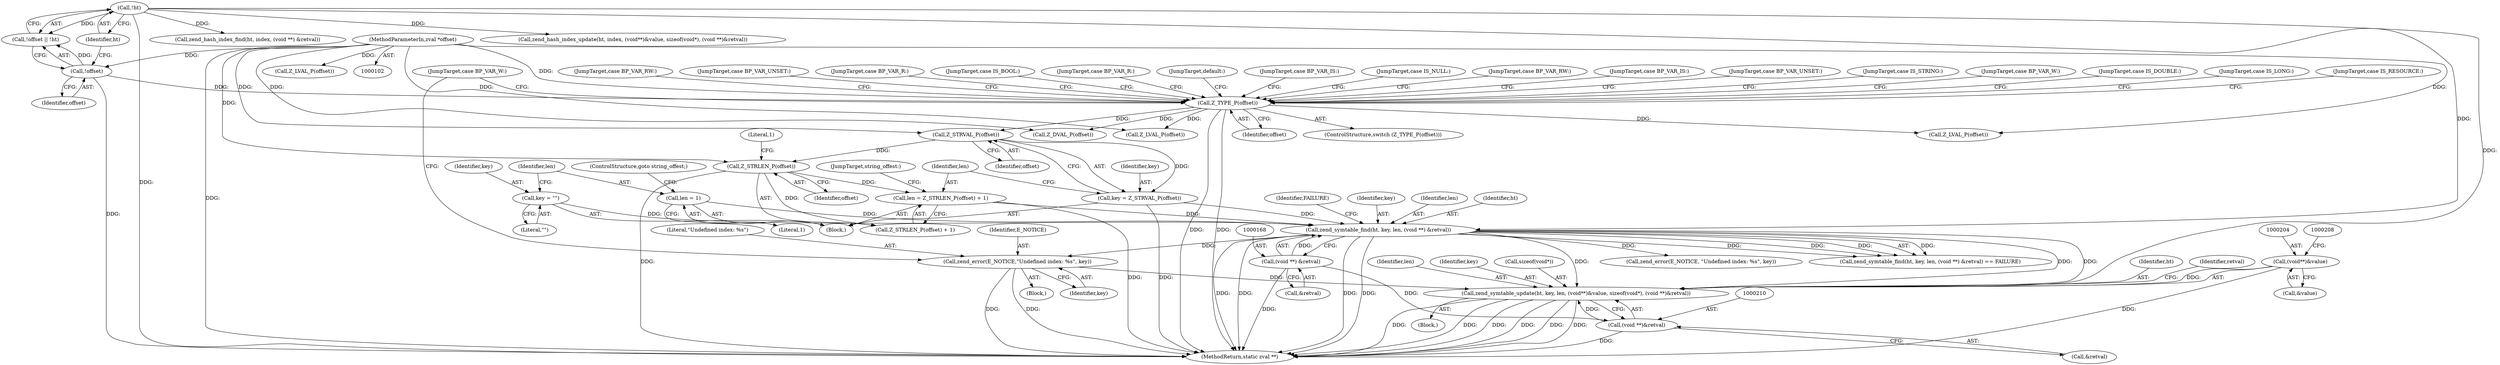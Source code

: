 digraph "0_php-src_ecb7f58a069be0dec4a6131b6351a761f808f22e?w=1_0@API" {
"1000199" [label="(Call,zend_symtable_update(ht, key, len, (void**)&value, sizeof(void*), (void **)&retval))"];
"1000116" [label="(Call,!ht)"];
"1000163" [label="(Call,zend_symtable_find(ht, key, len, (void **) &retval))"];
"1000150" [label="(Call,key = Z_STRVAL_P(offset))"];
"1000152" [label="(Call,Z_STRVAL_P(offset))"];
"1000146" [label="(Call,Z_TYPE_P(offset))"];
"1000114" [label="(Call,!offset)"];
"1000105" [label="(MethodParameterIn,zval *offset)"];
"1000216" [label="(Call,key = \"\")"];
"1000154" [label="(Call,len = Z_STRLEN_P(offset) + 1)"];
"1000157" [label="(Call,Z_STRLEN_P(offset))"];
"1000219" [label="(Call,len = 1)"];
"1000167" [label="(Call,(void **) &retval)"];
"1000190" [label="(Call,zend_error(E_NOTICE,\"Undefined index: %s\", key))"];
"1000203" [label="(Call,(void**)&value)"];
"1000209" [label="(Call,(void **)&retval)"];
"1000158" [label="(Identifier,offset)"];
"1000221" [label="(Literal,1)"];
"1000169" [label="(Call,&retval)"];
"1000209" [label="(Call,(void **)&retval)"];
"1000192" [label="(Literal,\"Undefined index: %s\")"];
"1000163" [label="(Call,zend_symtable_find(ht, key, len, (void **) &retval))"];
"1000199" [label="(Call,zend_symtable_update(ht, key, len, (void**)&value, sizeof(void*), (void **)&retval))"];
"1000113" [label="(Call,!offset || !ht)"];
"1000115" [label="(Identifier,offset)"];
"1000227" [label="(Call,Z_LVAL_P(offset))"];
"1000194" [label="(JumpTarget,case BP_VAR_W:)"];
"1000280" [label="(JumpTarget,case BP_VAR_RW:)"];
"1000175" [label="(Block,)"];
"1000255" [label="(Call,zend_hash_index_find(ht, index, (void **) &retval))"];
"1000190" [label="(Call,zend_error(E_NOTICE,\"Undefined index: %s\", key))"];
"1000160" [label="(JumpTarget,string_offest:)"];
"1000324" [label="(MethodReturn,static zval **)"];
"1000211" [label="(Call,&retval)"];
"1000200" [label="(Identifier,ht)"];
"1000290" [label="(Call,zend_hash_index_update(ht, index, (void**)&value, sizeof(void*), (void **)&retval))"];
"1000146" [label="(Call,Z_TYPE_P(offset))"];
"1000193" [label="(Identifier,key)"];
"1000205" [label="(Call,&value)"];
"1000150" [label="(Call,key = Z_STRVAL_P(offset))"];
"1000147" [label="(Identifier,offset)"];
"1000177" [label="(Call,zend_error(E_NOTICE, \"Undefined index: %s\", key))"];
"1000182" [label="(JumpTarget,case BP_VAR_IS:)"];
"1000219" [label="(Call,len = 1)"];
"1000156" [label="(Call,Z_STRLEN_P(offset) + 1)"];
"1000222" [label="(ControlStructure,goto string_offest;)"];
"1000181" [label="(JumpTarget,case BP_VAR_UNSET:)"];
"1000214" [label="(Identifier,retval)"];
"1000149" [label="(JumpTarget,case IS_STRING:)"];
"1000155" [label="(Identifier,len)"];
"1000195" [label="(Block,)"];
"1000171" [label="(Identifier,FAILURE)"];
"1000216" [label="(Call,key = \"\")"];
"1000162" [label="(Call,zend_symtable_find(ht, key, len, (void **) &retval) == FAILURE)"];
"1000285" [label="(JumpTarget,case BP_VAR_W:)"];
"1000191" [label="(Identifier,E_NOTICE)"];
"1000231" [label="(JumpTarget,case IS_DOUBLE:)"];
"1000151" [label="(Identifier,key)"];
"1000165" [label="(Identifier,key)"];
"1000251" [label="(Call,Z_LVAL_P(offset))"];
"1000233" [label="(JumpTarget,case IS_LONG:)"];
"1000202" [label="(Identifier,len)"];
"1000201" [label="(Identifier,key)"];
"1000223" [label="(JumpTarget,case IS_RESOURCE:)"];
"1000116" [label="(Call,!ht)"];
"1000105" [label="(MethodParameterIn,zval *offset)"];
"1000189" [label="(JumpTarget,case BP_VAR_RW:)"];
"1000152" [label="(Call,Z_STRVAL_P(offset))"];
"1000245" [label="(Call,Z_DVAL_P(offset))"];
"1000153" [label="(Identifier,offset)"];
"1000114" [label="(Call,!offset)"];
"1000229" [label="(Call,Z_LVAL_P(offset))"];
"1000159" [label="(Literal,1)"];
"1000166" [label="(Identifier,len)"];
"1000272" [label="(JumpTarget,case BP_VAR_UNSET:)"];
"1000217" [label="(Identifier,key)"];
"1000117" [label="(Identifier,ht)"];
"1000164" [label="(Identifier,ht)"];
"1000148" [label="(Block,)"];
"1000157" [label="(Call,Z_STRLEN_P(offset))"];
"1000176" [label="(JumpTarget,case BP_VAR_R:)"];
"1000232" [label="(JumpTarget,case IS_BOOL:)"];
"1000267" [label="(JumpTarget,case BP_VAR_R:)"];
"1000305" [label="(JumpTarget,default:)"];
"1000145" [label="(ControlStructure,switch (Z_TYPE_P(offset)))"];
"1000273" [label="(JumpTarget,case BP_VAR_IS:)"];
"1000220" [label="(Identifier,len)"];
"1000207" [label="(Call,sizeof(void*))"];
"1000203" [label="(Call,(void**)&value)"];
"1000215" [label="(JumpTarget,case IS_NULL:)"];
"1000154" [label="(Call,len = Z_STRLEN_P(offset) + 1)"];
"1000167" [label="(Call,(void **) &retval)"];
"1000218" [label="(Literal,\"\")"];
"1000199" -> "1000195"  [label="AST: "];
"1000199" -> "1000209"  [label="CFG: "];
"1000200" -> "1000199"  [label="AST: "];
"1000201" -> "1000199"  [label="AST: "];
"1000202" -> "1000199"  [label="AST: "];
"1000203" -> "1000199"  [label="AST: "];
"1000207" -> "1000199"  [label="AST: "];
"1000209" -> "1000199"  [label="AST: "];
"1000214" -> "1000199"  [label="CFG: "];
"1000199" -> "1000324"  [label="DDG: "];
"1000199" -> "1000324"  [label="DDG: "];
"1000199" -> "1000324"  [label="DDG: "];
"1000199" -> "1000324"  [label="DDG: "];
"1000199" -> "1000324"  [label="DDG: "];
"1000199" -> "1000324"  [label="DDG: "];
"1000116" -> "1000199"  [label="DDG: "];
"1000163" -> "1000199"  [label="DDG: "];
"1000163" -> "1000199"  [label="DDG: "];
"1000163" -> "1000199"  [label="DDG: "];
"1000190" -> "1000199"  [label="DDG: "];
"1000203" -> "1000199"  [label="DDG: "];
"1000209" -> "1000199"  [label="DDG: "];
"1000116" -> "1000113"  [label="AST: "];
"1000116" -> "1000117"  [label="CFG: "];
"1000117" -> "1000116"  [label="AST: "];
"1000113" -> "1000116"  [label="CFG: "];
"1000116" -> "1000324"  [label="DDG: "];
"1000116" -> "1000113"  [label="DDG: "];
"1000116" -> "1000163"  [label="DDG: "];
"1000116" -> "1000255"  [label="DDG: "];
"1000116" -> "1000290"  [label="DDG: "];
"1000163" -> "1000162"  [label="AST: "];
"1000163" -> "1000167"  [label="CFG: "];
"1000164" -> "1000163"  [label="AST: "];
"1000165" -> "1000163"  [label="AST: "];
"1000166" -> "1000163"  [label="AST: "];
"1000167" -> "1000163"  [label="AST: "];
"1000171" -> "1000163"  [label="CFG: "];
"1000163" -> "1000324"  [label="DDG: "];
"1000163" -> "1000324"  [label="DDG: "];
"1000163" -> "1000324"  [label="DDG: "];
"1000163" -> "1000324"  [label="DDG: "];
"1000163" -> "1000162"  [label="DDG: "];
"1000163" -> "1000162"  [label="DDG: "];
"1000163" -> "1000162"  [label="DDG: "];
"1000163" -> "1000162"  [label="DDG: "];
"1000150" -> "1000163"  [label="DDG: "];
"1000216" -> "1000163"  [label="DDG: "];
"1000154" -> "1000163"  [label="DDG: "];
"1000219" -> "1000163"  [label="DDG: "];
"1000167" -> "1000163"  [label="DDG: "];
"1000163" -> "1000177"  [label="DDG: "];
"1000163" -> "1000190"  [label="DDG: "];
"1000150" -> "1000148"  [label="AST: "];
"1000150" -> "1000152"  [label="CFG: "];
"1000151" -> "1000150"  [label="AST: "];
"1000152" -> "1000150"  [label="AST: "];
"1000155" -> "1000150"  [label="CFG: "];
"1000150" -> "1000324"  [label="DDG: "];
"1000152" -> "1000150"  [label="DDG: "];
"1000152" -> "1000153"  [label="CFG: "];
"1000153" -> "1000152"  [label="AST: "];
"1000146" -> "1000152"  [label="DDG: "];
"1000105" -> "1000152"  [label="DDG: "];
"1000152" -> "1000157"  [label="DDG: "];
"1000146" -> "1000145"  [label="AST: "];
"1000146" -> "1000147"  [label="CFG: "];
"1000147" -> "1000146"  [label="AST: "];
"1000149" -> "1000146"  [label="CFG: "];
"1000176" -> "1000146"  [label="CFG: "];
"1000181" -> "1000146"  [label="CFG: "];
"1000182" -> "1000146"  [label="CFG: "];
"1000189" -> "1000146"  [label="CFG: "];
"1000194" -> "1000146"  [label="CFG: "];
"1000215" -> "1000146"  [label="CFG: "];
"1000223" -> "1000146"  [label="CFG: "];
"1000231" -> "1000146"  [label="CFG: "];
"1000232" -> "1000146"  [label="CFG: "];
"1000233" -> "1000146"  [label="CFG: "];
"1000267" -> "1000146"  [label="CFG: "];
"1000272" -> "1000146"  [label="CFG: "];
"1000273" -> "1000146"  [label="CFG: "];
"1000280" -> "1000146"  [label="CFG: "];
"1000285" -> "1000146"  [label="CFG: "];
"1000305" -> "1000146"  [label="CFG: "];
"1000146" -> "1000324"  [label="DDG: "];
"1000146" -> "1000324"  [label="DDG: "];
"1000114" -> "1000146"  [label="DDG: "];
"1000105" -> "1000146"  [label="DDG: "];
"1000146" -> "1000227"  [label="DDG: "];
"1000146" -> "1000245"  [label="DDG: "];
"1000146" -> "1000251"  [label="DDG: "];
"1000114" -> "1000113"  [label="AST: "];
"1000114" -> "1000115"  [label="CFG: "];
"1000115" -> "1000114"  [label="AST: "];
"1000117" -> "1000114"  [label="CFG: "];
"1000113" -> "1000114"  [label="CFG: "];
"1000114" -> "1000324"  [label="DDG: "];
"1000114" -> "1000113"  [label="DDG: "];
"1000105" -> "1000114"  [label="DDG: "];
"1000105" -> "1000102"  [label="AST: "];
"1000105" -> "1000324"  [label="DDG: "];
"1000105" -> "1000157"  [label="DDG: "];
"1000105" -> "1000227"  [label="DDG: "];
"1000105" -> "1000229"  [label="DDG: "];
"1000105" -> "1000245"  [label="DDG: "];
"1000105" -> "1000251"  [label="DDG: "];
"1000216" -> "1000148"  [label="AST: "];
"1000216" -> "1000218"  [label="CFG: "];
"1000217" -> "1000216"  [label="AST: "];
"1000218" -> "1000216"  [label="AST: "];
"1000220" -> "1000216"  [label="CFG: "];
"1000154" -> "1000148"  [label="AST: "];
"1000154" -> "1000156"  [label="CFG: "];
"1000155" -> "1000154"  [label="AST: "];
"1000156" -> "1000154"  [label="AST: "];
"1000160" -> "1000154"  [label="CFG: "];
"1000154" -> "1000324"  [label="DDG: "];
"1000157" -> "1000154"  [label="DDG: "];
"1000157" -> "1000156"  [label="AST: "];
"1000157" -> "1000158"  [label="CFG: "];
"1000158" -> "1000157"  [label="AST: "];
"1000159" -> "1000157"  [label="CFG: "];
"1000157" -> "1000324"  [label="DDG: "];
"1000157" -> "1000156"  [label="DDG: "];
"1000219" -> "1000148"  [label="AST: "];
"1000219" -> "1000221"  [label="CFG: "];
"1000220" -> "1000219"  [label="AST: "];
"1000221" -> "1000219"  [label="AST: "];
"1000222" -> "1000219"  [label="CFG: "];
"1000167" -> "1000169"  [label="CFG: "];
"1000168" -> "1000167"  [label="AST: "];
"1000169" -> "1000167"  [label="AST: "];
"1000167" -> "1000324"  [label="DDG: "];
"1000167" -> "1000209"  [label="DDG: "];
"1000190" -> "1000175"  [label="AST: "];
"1000190" -> "1000193"  [label="CFG: "];
"1000191" -> "1000190"  [label="AST: "];
"1000192" -> "1000190"  [label="AST: "];
"1000193" -> "1000190"  [label="AST: "];
"1000194" -> "1000190"  [label="CFG: "];
"1000190" -> "1000324"  [label="DDG: "];
"1000190" -> "1000324"  [label="DDG: "];
"1000203" -> "1000205"  [label="CFG: "];
"1000204" -> "1000203"  [label="AST: "];
"1000205" -> "1000203"  [label="AST: "];
"1000208" -> "1000203"  [label="CFG: "];
"1000203" -> "1000324"  [label="DDG: "];
"1000209" -> "1000211"  [label="CFG: "];
"1000210" -> "1000209"  [label="AST: "];
"1000211" -> "1000209"  [label="AST: "];
"1000209" -> "1000324"  [label="DDG: "];
}
